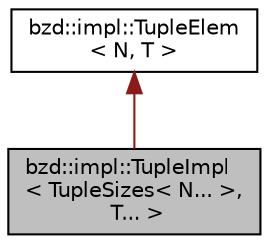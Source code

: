 digraph "bzd::impl::TupleImpl&lt; TupleSizes&lt; N... &gt;, T... &gt;"
{
  edge [fontname="Helvetica",fontsize="10",labelfontname="Helvetica",labelfontsize="10"];
  node [fontname="Helvetica",fontsize="10",shape=record];
  Node0 [label="bzd::impl::TupleImpl\l\< TupleSizes\< N... \>,\l T... \>",height=0.2,width=0.4,color="black", fillcolor="grey75", style="filled", fontcolor="black"];
  Node1 -> Node0 [dir="back",color="firebrick4",fontsize="10",style="solid"];
  Node1 [label="bzd::impl::TupleElem\l\< N, T \>",height=0.2,width=0.4,color="black", fillcolor="white", style="filled",URL="$classbzd_1_1impl_1_1TupleElem.html"];
}
